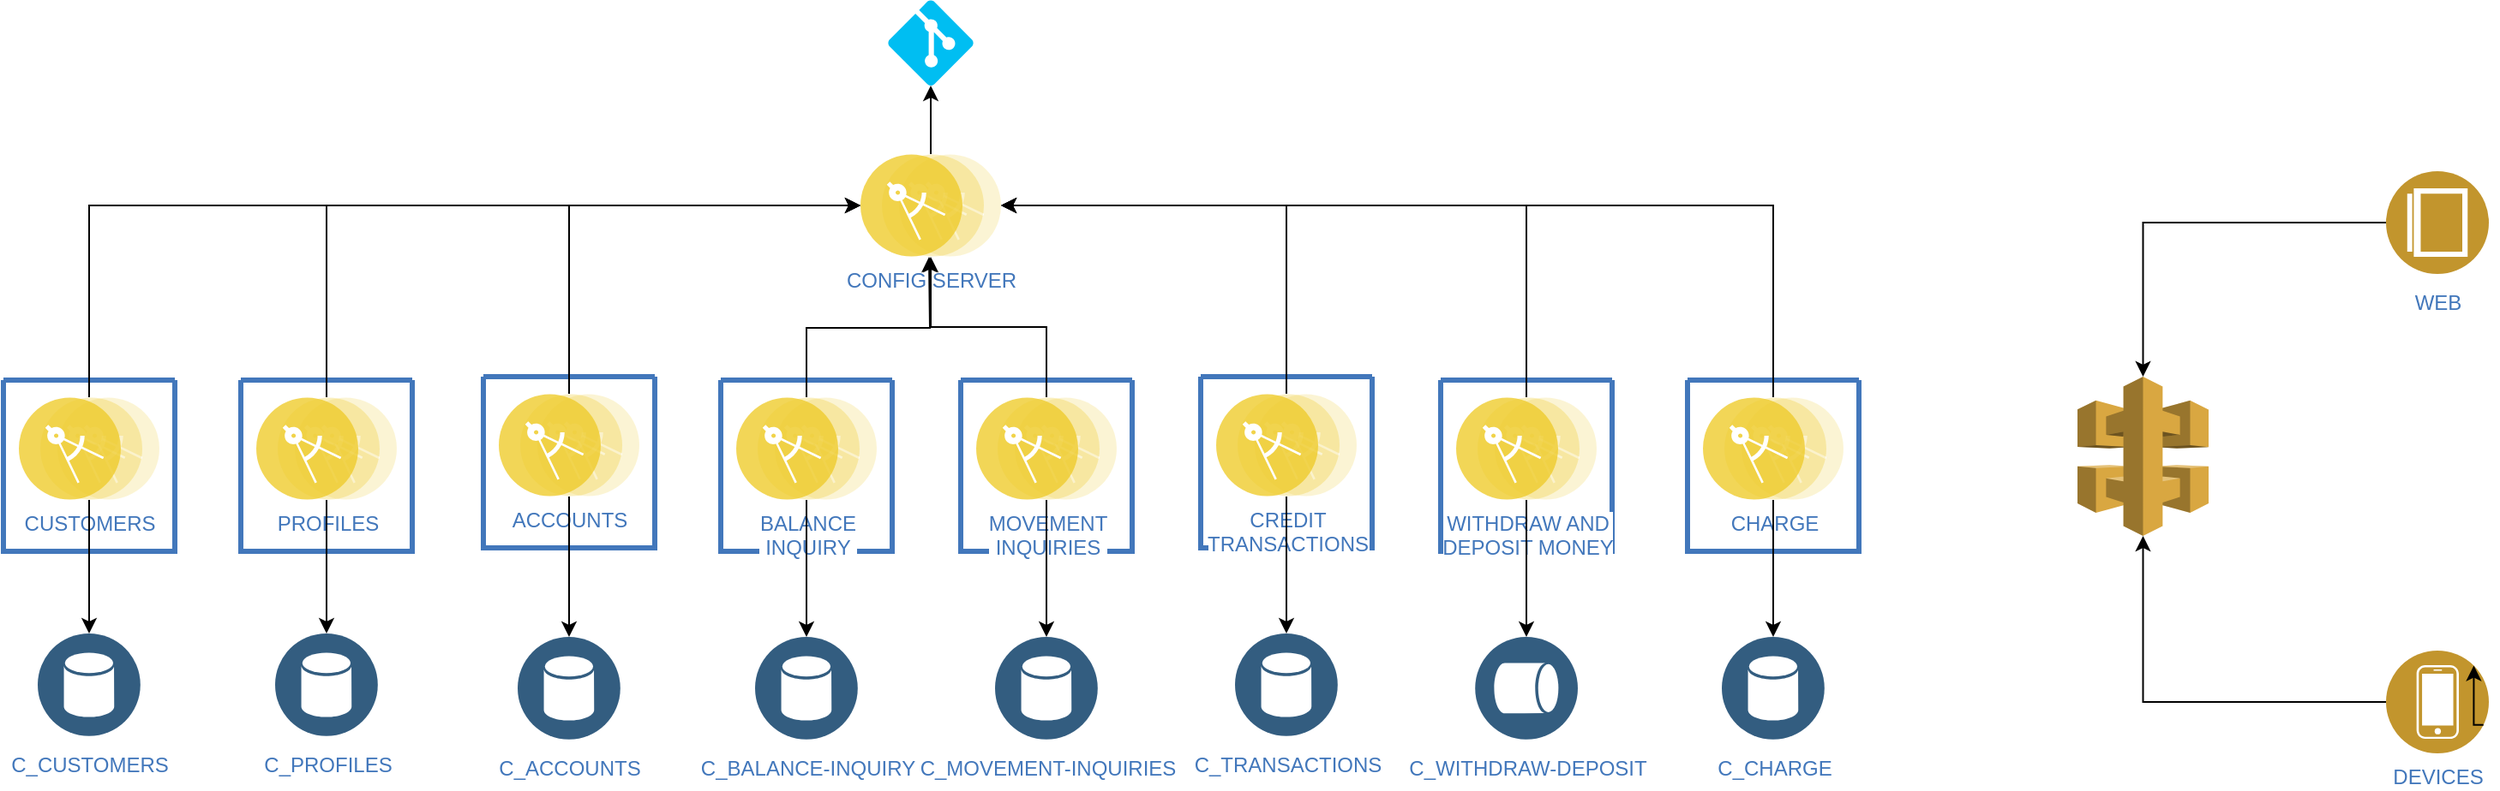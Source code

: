 <mxfile version="16.5.6" type="github">
  <diagram id="Ibir1PBFGr4VTLwPfgsz" name="Page-1">
    <mxGraphModel dx="2170" dy="1230" grid="1" gridSize="10" guides="1" tooltips="1" connect="1" arrows="1" fold="1" page="1" pageScale="1" pageWidth="827" pageHeight="1169" math="0" shadow="0">
      <root>
        <mxCell id="0" />
        <mxCell id="1" parent="0" />
        <mxCell id="YFodK5tRQj8HDyV5Xvsf-118" value="" style="swimlane;shadow=0;strokeColor=#4277BB;fillColor=#ffffff;fontColor=#4277BB;align=right;startSize=0;collapsible=0;strokeWidth=3;" vertex="1" parent="1">
          <mxGeometry x="70" y="302" width="100" height="100" as="geometry" />
        </mxCell>
        <mxCell id="YFodK5tRQj8HDyV5Xvsf-119" value="CUSTOMERS" style="aspect=fixed;perimeter=ellipsePerimeter;html=1;align=center;shadow=0;dashed=0;image;image=img/lib/ibm/applications/microservice.svg;labelBackgroundColor=#ffffff;strokeColor=#666666;strokeWidth=3;fillColor=#C2952D;gradientColor=none;fontSize=12;fontColor=#4277BB;" vertex="1" parent="YFodK5tRQj8HDyV5Xvsf-118">
          <mxGeometry x="9" y="10" width="82" height="60" as="geometry" />
        </mxCell>
        <mxCell id="YFodK5tRQj8HDyV5Xvsf-120" value="" style="swimlane;shadow=0;strokeColor=#4277BB;fillColor=#ffffff;fontColor=#4277BB;align=right;startSize=0;collapsible=0;strokeWidth=3;" vertex="1" parent="1">
          <mxGeometry x="208.5" y="302" width="100" height="100" as="geometry" />
        </mxCell>
        <mxCell id="YFodK5tRQj8HDyV5Xvsf-121" value="PROFILES" style="aspect=fixed;perimeter=ellipsePerimeter;html=1;align=center;shadow=0;dashed=0;image;image=img/lib/ibm/applications/microservice.svg;labelBackgroundColor=#ffffff;strokeColor=#666666;strokeWidth=3;fillColor=#C2952D;gradientColor=none;fontSize=12;fontColor=#4277BB;" vertex="1" parent="YFodK5tRQj8HDyV5Xvsf-120">
          <mxGeometry x="9" y="10" width="82" height="60" as="geometry" />
        </mxCell>
        <mxCell id="YFodK5tRQj8HDyV5Xvsf-122" value="" style="swimlane;shadow=0;strokeColor=#4277BB;fillColor=#ffffff;fontColor=#4277BB;align=right;startSize=0;collapsible=0;strokeWidth=3;" vertex="1" parent="1">
          <mxGeometry x="1052.5" y="302" width="100" height="100" as="geometry" />
        </mxCell>
        <mxCell id="YFodK5tRQj8HDyV5Xvsf-123" value="CHARGE" style="aspect=fixed;perimeter=ellipsePerimeter;html=1;align=center;shadow=0;dashed=0;image;image=img/lib/ibm/applications/microservice.svg;labelBackgroundColor=#ffffff;strokeColor=#666666;strokeWidth=3;fillColor=#C2952D;gradientColor=none;fontSize=12;fontColor=#4277BB;" vertex="1" parent="YFodK5tRQj8HDyV5Xvsf-122">
          <mxGeometry x="9" y="10" width="82" height="60" as="geometry" />
        </mxCell>
        <mxCell id="YFodK5tRQj8HDyV5Xvsf-152" style="edgeStyle=orthogonalEdgeStyle;rounded=0;orthogonalLoop=1;jettySize=auto;html=1;entryX=0.5;entryY=1;entryDx=0;entryDy=0;entryPerimeter=0;" edge="1" parent="1" source="YFodK5tRQj8HDyV5Xvsf-124" target="YFodK5tRQj8HDyV5Xvsf-151">
          <mxGeometry relative="1" as="geometry" />
        </mxCell>
        <mxCell id="YFodK5tRQj8HDyV5Xvsf-124" value="CONFIG SERVER" style="aspect=fixed;perimeter=ellipsePerimeter;html=1;align=center;shadow=0;dashed=0;image;image=img/lib/ibm/applications/microservice.svg;labelBackgroundColor=#ffffff;strokeColor=#666666;strokeWidth=3;fillColor=#C2952D;gradientColor=none;fontSize=12;fontColor=#4277BB;" vertex="1" parent="1">
          <mxGeometry x="570" y="170" width="82" height="60" as="geometry" />
        </mxCell>
        <mxCell id="YFodK5tRQj8HDyV5Xvsf-126" value="" style="swimlane;shadow=0;strokeColor=#4277BB;fillColor=#ffffff;fontColor=#4277BB;align=right;startSize=0;collapsible=0;strokeWidth=3;" vertex="1" parent="1">
          <mxGeometry x="488.5" y="302" width="100" height="100" as="geometry" />
        </mxCell>
        <mxCell id="YFodK5tRQj8HDyV5Xvsf-127" value="BALANCE&lt;br&gt;INQUIRY" style="aspect=fixed;perimeter=ellipsePerimeter;html=1;align=center;shadow=0;dashed=0;image;image=img/lib/ibm/applications/microservice.svg;labelBackgroundColor=#ffffff;strokeColor=#666666;strokeWidth=3;fillColor=#C2952D;gradientColor=none;fontSize=12;fontColor=#4277BB;" vertex="1" parent="YFodK5tRQj8HDyV5Xvsf-126">
          <mxGeometry x="9" y="10" width="82" height="60" as="geometry" />
        </mxCell>
        <mxCell id="YFodK5tRQj8HDyV5Xvsf-128" value="" style="swimlane;shadow=0;strokeColor=#4277BB;fillColor=#ffffff;fontColor=#4277BB;align=right;startSize=0;collapsible=0;strokeWidth=3;" vertex="1" parent="1">
          <mxGeometry x="908.5" y="302" width="100" height="100" as="geometry" />
        </mxCell>
        <mxCell id="YFodK5tRQj8HDyV5Xvsf-129" value="WITHDRAW AND&lt;br&gt;DEPOSIT MONEY" style="aspect=fixed;perimeter=ellipsePerimeter;html=1;align=center;shadow=0;dashed=0;image;image=img/lib/ibm/applications/microservice.svg;labelBackgroundColor=#ffffff;strokeColor=#666666;strokeWidth=3;fillColor=#C2952D;gradientColor=none;fontSize=12;fontColor=#4277BB;" vertex="1" parent="YFodK5tRQj8HDyV5Xvsf-128">
          <mxGeometry x="9" y="10" width="82" height="60" as="geometry" />
        </mxCell>
        <mxCell id="YFodK5tRQj8HDyV5Xvsf-132" style="edgeStyle=orthogonalEdgeStyle;rounded=0;orthogonalLoop=1;jettySize=auto;html=1;exitX=0.5;exitY=0;exitDx=0;exitDy=0;entryX=1;entryY=0.5;entryDx=0;entryDy=0;" edge="1" parent="1" source="YFodK5tRQj8HDyV5Xvsf-129" target="YFodK5tRQj8HDyV5Xvsf-124">
          <mxGeometry relative="1" as="geometry" />
        </mxCell>
        <mxCell id="YFodK5tRQj8HDyV5Xvsf-133" style="edgeStyle=orthogonalEdgeStyle;rounded=0;orthogonalLoop=1;jettySize=auto;html=1;exitX=0.5;exitY=0;exitDx=0;exitDy=0;entryX=1;entryY=0.5;entryDx=0;entryDy=0;" edge="1" parent="1" source="YFodK5tRQj8HDyV5Xvsf-123" target="YFodK5tRQj8HDyV5Xvsf-124">
          <mxGeometry relative="1" as="geometry" />
        </mxCell>
        <mxCell id="YFodK5tRQj8HDyV5Xvsf-134" value="" style="swimlane;shadow=0;strokeColor=#4277BB;fillColor=#ffffff;fontColor=#4277BB;align=right;startSize=0;collapsible=0;strokeWidth=3;" vertex="1" parent="1">
          <mxGeometry x="628.5" y="302" width="100" height="100" as="geometry" />
        </mxCell>
        <mxCell id="YFodK5tRQj8HDyV5Xvsf-135" value="MOVEMENT&lt;br&gt;INQUIRIES" style="aspect=fixed;perimeter=ellipsePerimeter;html=1;align=center;shadow=0;dashed=0;image;image=img/lib/ibm/applications/microservice.svg;labelBackgroundColor=#ffffff;strokeColor=#666666;strokeWidth=3;fillColor=#C2952D;gradientColor=none;fontSize=12;fontColor=#4277BB;" vertex="1" parent="YFodK5tRQj8HDyV5Xvsf-134">
          <mxGeometry x="9" y="10" width="82" height="60" as="geometry" />
        </mxCell>
        <mxCell id="YFodK5tRQj8HDyV5Xvsf-136" value="" style="swimlane;shadow=0;strokeColor=#4277BB;fillColor=#ffffff;fontColor=#4277BB;align=right;startSize=0;collapsible=0;strokeWidth=3;" vertex="1" parent="1">
          <mxGeometry x="768.5" y="300" width="100" height="100" as="geometry" />
        </mxCell>
        <mxCell id="YFodK5tRQj8HDyV5Xvsf-137" value="CREDIT&lt;br&gt;TRANSACTIONS" style="aspect=fixed;perimeter=ellipsePerimeter;html=1;align=center;shadow=0;dashed=0;image;image=img/lib/ibm/applications/microservice.svg;labelBackgroundColor=#ffffff;strokeColor=#666666;strokeWidth=3;fillColor=#C2952D;gradientColor=none;fontSize=12;fontColor=#4277BB;" vertex="1" parent="YFodK5tRQj8HDyV5Xvsf-136">
          <mxGeometry x="9" y="10" width="82" height="60" as="geometry" />
        </mxCell>
        <mxCell id="YFodK5tRQj8HDyV5Xvsf-139" style="edgeStyle=orthogonalEdgeStyle;rounded=0;orthogonalLoop=1;jettySize=auto;html=1;exitX=0.5;exitY=0;exitDx=0;exitDy=0;entryX=1;entryY=0.5;entryDx=0;entryDy=0;" edge="1" parent="1" source="YFodK5tRQj8HDyV5Xvsf-137" target="YFodK5tRQj8HDyV5Xvsf-124">
          <mxGeometry relative="1" as="geometry" />
        </mxCell>
        <mxCell id="YFodK5tRQj8HDyV5Xvsf-140" value="" style="swimlane;shadow=0;strokeColor=#4277BB;fillColor=#ffffff;fontColor=#4277BB;align=right;startSize=0;collapsible=0;strokeWidth=3;" vertex="1" parent="1">
          <mxGeometry x="350" y="300" width="100" height="100" as="geometry" />
        </mxCell>
        <mxCell id="YFodK5tRQj8HDyV5Xvsf-141" value="ACCOUNTS" style="aspect=fixed;perimeter=ellipsePerimeter;html=1;align=center;shadow=0;dashed=0;image;image=img/lib/ibm/applications/microservice.svg;labelBackgroundColor=#ffffff;strokeColor=#666666;strokeWidth=3;fillColor=#C2952D;gradientColor=none;fontSize=12;fontColor=#4277BB;" vertex="1" parent="YFodK5tRQj8HDyV5Xvsf-140">
          <mxGeometry x="9" y="10" width="82" height="60" as="geometry" />
        </mxCell>
        <mxCell id="YFodK5tRQj8HDyV5Xvsf-145" style="edgeStyle=orthogonalEdgeStyle;rounded=0;orthogonalLoop=1;jettySize=auto;html=1;" edge="1" parent="1" source="YFodK5tRQj8HDyV5Xvsf-135" target="YFodK5tRQj8HDyV5Xvsf-124">
          <mxGeometry relative="1" as="geometry" />
        </mxCell>
        <mxCell id="YFodK5tRQj8HDyV5Xvsf-146" style="edgeStyle=orthogonalEdgeStyle;rounded=0;orthogonalLoop=1;jettySize=auto;html=1;exitX=0.5;exitY=0;exitDx=0;exitDy=0;" edge="1" parent="1" source="YFodK5tRQj8HDyV5Xvsf-127">
          <mxGeometry relative="1" as="geometry">
            <mxPoint x="610" y="230" as="targetPoint" />
          </mxGeometry>
        </mxCell>
        <mxCell id="YFodK5tRQj8HDyV5Xvsf-147" style="edgeStyle=orthogonalEdgeStyle;rounded=0;orthogonalLoop=1;jettySize=auto;html=1;exitX=0.5;exitY=0;exitDx=0;exitDy=0;entryX=0;entryY=0.5;entryDx=0;entryDy=0;" edge="1" parent="1" source="YFodK5tRQj8HDyV5Xvsf-141" target="YFodK5tRQj8HDyV5Xvsf-124">
          <mxGeometry relative="1" as="geometry" />
        </mxCell>
        <mxCell id="YFodK5tRQj8HDyV5Xvsf-149" style="edgeStyle=orthogonalEdgeStyle;rounded=0;orthogonalLoop=1;jettySize=auto;html=1;entryX=0;entryY=0.5;entryDx=0;entryDy=0;exitX=0.5;exitY=0;exitDx=0;exitDy=0;" edge="1" parent="1" source="YFodK5tRQj8HDyV5Xvsf-119" target="YFodK5tRQj8HDyV5Xvsf-124">
          <mxGeometry relative="1" as="geometry" />
        </mxCell>
        <mxCell id="YFodK5tRQj8HDyV5Xvsf-150" style="edgeStyle=orthogonalEdgeStyle;rounded=0;orthogonalLoop=1;jettySize=auto;html=1;exitX=0.5;exitY=0;exitDx=0;exitDy=0;entryX=0;entryY=0.5;entryDx=0;entryDy=0;" edge="1" parent="1" source="YFodK5tRQj8HDyV5Xvsf-121" target="YFodK5tRQj8HDyV5Xvsf-124">
          <mxGeometry relative="1" as="geometry" />
        </mxCell>
        <mxCell id="YFodK5tRQj8HDyV5Xvsf-151" value="" style="verticalLabelPosition=bottom;html=1;verticalAlign=top;align=center;strokeColor=none;fillColor=#00BEF2;shape=mxgraph.azure.git_repository;" vertex="1" parent="1">
          <mxGeometry x="586" y="80" width="50" height="50" as="geometry" />
        </mxCell>
        <mxCell id="YFodK5tRQj8HDyV5Xvsf-153" value="C_CUSTOMERS" style="aspect=fixed;perimeter=ellipsePerimeter;html=1;align=center;shadow=0;dashed=0;fontColor=#4277BB;labelBackgroundColor=#ffffff;fontSize=12;spacingTop=3;image;image=img/lib/ibm/data/data_services.svg;" vertex="1" parent="1">
          <mxGeometry x="90" y="450" width="60" height="60" as="geometry" />
        </mxCell>
        <mxCell id="YFodK5tRQj8HDyV5Xvsf-154" value="C_PROFILES" style="aspect=fixed;perimeter=ellipsePerimeter;html=1;align=center;shadow=0;dashed=0;fontColor=#4277BB;labelBackgroundColor=#ffffff;fontSize=12;spacingTop=3;image;image=img/lib/ibm/data/data_services.svg;" vertex="1" parent="1">
          <mxGeometry x="228.5" y="450" width="60" height="60" as="geometry" />
        </mxCell>
        <mxCell id="YFodK5tRQj8HDyV5Xvsf-155" value="C_CHARGE" style="aspect=fixed;perimeter=ellipsePerimeter;html=1;align=center;shadow=0;dashed=0;fontColor=#4277BB;labelBackgroundColor=#ffffff;fontSize=12;spacingTop=3;image;image=img/lib/ibm/data/data_services.svg;" vertex="1" parent="1">
          <mxGeometry x="1072.5" y="452" width="60" height="60" as="geometry" />
        </mxCell>
        <mxCell id="YFodK5tRQj8HDyV5Xvsf-156" value="C_BALANCE-INQUIRY" style="aspect=fixed;perimeter=ellipsePerimeter;html=1;align=center;shadow=0;dashed=0;fontColor=#4277BB;labelBackgroundColor=#ffffff;fontSize=12;spacingTop=3;image;image=img/lib/ibm/data/data_services.svg;" vertex="1" parent="1">
          <mxGeometry x="508.5" y="452" width="60" height="60" as="geometry" />
        </mxCell>
        <mxCell id="YFodK5tRQj8HDyV5Xvsf-157" value="C_WITHDRAW-DEPOSIT" style="aspect=fixed;perimeter=ellipsePerimeter;html=1;align=center;shadow=0;dashed=0;fontColor=#4277BB;labelBackgroundColor=#ffffff;fontSize=12;spacingTop=3;image;image=img/lib/ibm/data/data_services.svg;direction=south;" vertex="1" parent="1">
          <mxGeometry x="928.5" y="452" width="60" height="60" as="geometry" />
        </mxCell>
        <mxCell id="YFodK5tRQj8HDyV5Xvsf-158" value="C_MOVEMENT-INQUIRIES" style="aspect=fixed;perimeter=ellipsePerimeter;html=1;align=center;shadow=0;dashed=0;fontColor=#4277BB;labelBackgroundColor=#ffffff;fontSize=12;spacingTop=3;image;image=img/lib/ibm/data/data_services.svg;" vertex="1" parent="1">
          <mxGeometry x="648.5" y="452" width="60" height="60" as="geometry" />
        </mxCell>
        <mxCell id="YFodK5tRQj8HDyV5Xvsf-159" value="C_TRANSACTIONS" style="aspect=fixed;perimeter=ellipsePerimeter;html=1;align=center;shadow=0;dashed=0;fontColor=#4277BB;labelBackgroundColor=#ffffff;fontSize=12;spacingTop=3;image;image=img/lib/ibm/data/data_services.svg;" vertex="1" parent="1">
          <mxGeometry x="788.5" y="450" width="60" height="60" as="geometry" />
        </mxCell>
        <mxCell id="YFodK5tRQj8HDyV5Xvsf-160" value="C_ACCOUNTS" style="aspect=fixed;perimeter=ellipsePerimeter;html=1;align=center;shadow=0;dashed=0;fontColor=#4277BB;labelBackgroundColor=#ffffff;fontSize=12;spacingTop=3;image;image=img/lib/ibm/data/data_services.svg;" vertex="1" parent="1">
          <mxGeometry x="370" y="452" width="60" height="60" as="geometry" />
        </mxCell>
        <mxCell id="YFodK5tRQj8HDyV5Xvsf-161" style="edgeStyle=orthogonalEdgeStyle;rounded=0;orthogonalLoop=1;jettySize=auto;html=1;" edge="1" parent="1" source="YFodK5tRQj8HDyV5Xvsf-141" target="YFodK5tRQj8HDyV5Xvsf-160">
          <mxGeometry relative="1" as="geometry" />
        </mxCell>
        <mxCell id="YFodK5tRQj8HDyV5Xvsf-162" style="edgeStyle=orthogonalEdgeStyle;rounded=0;orthogonalLoop=1;jettySize=auto;html=1;exitX=0.5;exitY=1;exitDx=0;exitDy=0;" edge="1" parent="1" source="YFodK5tRQj8HDyV5Xvsf-119" target="YFodK5tRQj8HDyV5Xvsf-153">
          <mxGeometry relative="1" as="geometry" />
        </mxCell>
        <mxCell id="YFodK5tRQj8HDyV5Xvsf-163" style="edgeStyle=orthogonalEdgeStyle;rounded=0;orthogonalLoop=1;jettySize=auto;html=1;exitX=0.5;exitY=1;exitDx=0;exitDy=0;" edge="1" parent="1" source="YFodK5tRQj8HDyV5Xvsf-121" target="YFodK5tRQj8HDyV5Xvsf-154">
          <mxGeometry relative="1" as="geometry" />
        </mxCell>
        <mxCell id="YFodK5tRQj8HDyV5Xvsf-164" style="edgeStyle=orthogonalEdgeStyle;rounded=0;orthogonalLoop=1;jettySize=auto;html=1;exitX=0.5;exitY=1;exitDx=0;exitDy=0;" edge="1" parent="1" source="YFodK5tRQj8HDyV5Xvsf-127" target="YFodK5tRQj8HDyV5Xvsf-156">
          <mxGeometry relative="1" as="geometry" />
        </mxCell>
        <mxCell id="YFodK5tRQj8HDyV5Xvsf-165" style="edgeStyle=orthogonalEdgeStyle;rounded=0;orthogonalLoop=1;jettySize=auto;html=1;exitX=0.5;exitY=1;exitDx=0;exitDy=0;" edge="1" parent="1" source="YFodK5tRQj8HDyV5Xvsf-135" target="YFodK5tRQj8HDyV5Xvsf-158">
          <mxGeometry relative="1" as="geometry" />
        </mxCell>
        <mxCell id="YFodK5tRQj8HDyV5Xvsf-166" style="edgeStyle=orthogonalEdgeStyle;rounded=0;orthogonalLoop=1;jettySize=auto;html=1;exitX=0.5;exitY=1;exitDx=0;exitDy=0;" edge="1" parent="1" source="YFodK5tRQj8HDyV5Xvsf-137" target="YFodK5tRQj8HDyV5Xvsf-159">
          <mxGeometry relative="1" as="geometry" />
        </mxCell>
        <mxCell id="YFodK5tRQj8HDyV5Xvsf-167" style="edgeStyle=orthogonalEdgeStyle;rounded=0;orthogonalLoop=1;jettySize=auto;html=1;exitX=0.5;exitY=1;exitDx=0;exitDy=0;" edge="1" parent="1" source="YFodK5tRQj8HDyV5Xvsf-129" target="YFodK5tRQj8HDyV5Xvsf-157">
          <mxGeometry relative="1" as="geometry" />
        </mxCell>
        <mxCell id="YFodK5tRQj8HDyV5Xvsf-168" style="edgeStyle=orthogonalEdgeStyle;rounded=0;orthogonalLoop=1;jettySize=auto;html=1;exitX=0.5;exitY=1;exitDx=0;exitDy=0;" edge="1" parent="1" source="YFodK5tRQj8HDyV5Xvsf-123" target="YFodK5tRQj8HDyV5Xvsf-155">
          <mxGeometry relative="1" as="geometry" />
        </mxCell>
        <mxCell id="YFodK5tRQj8HDyV5Xvsf-169" value="" style="outlineConnect=0;dashed=0;verticalLabelPosition=bottom;verticalAlign=top;align=center;html=1;shape=mxgraph.aws3.api_gateway;fillColor=#D9A741;gradientColor=none;" vertex="1" parent="1">
          <mxGeometry x="1280" y="300" width="76.5" height="93" as="geometry" />
        </mxCell>
        <mxCell id="YFodK5tRQj8HDyV5Xvsf-172" style="edgeStyle=orthogonalEdgeStyle;rounded=0;orthogonalLoop=1;jettySize=auto;html=1;" edge="1" parent="1" source="YFodK5tRQj8HDyV5Xvsf-170" target="YFodK5tRQj8HDyV5Xvsf-169">
          <mxGeometry relative="1" as="geometry" />
        </mxCell>
        <mxCell id="YFodK5tRQj8HDyV5Xvsf-170" value="DEVICES" style="aspect=fixed;perimeter=ellipsePerimeter;html=1;align=center;shadow=0;dashed=0;image;image=img/lib/ibm/users/device.svg;labelBackgroundColor=#ffffff;strokeColor=#666666;strokeWidth=3;fillColor=#C2952D;gradientColor=none;fontSize=12;fontColor=#4277BB;" vertex="1" parent="1">
          <mxGeometry x="1460" y="460" width="60" height="60" as="geometry" />
        </mxCell>
        <mxCell id="YFodK5tRQj8HDyV5Xvsf-173" style="edgeStyle=orthogonalEdgeStyle;rounded=0;orthogonalLoop=1;jettySize=auto;html=1;" edge="1" parent="1" source="YFodK5tRQj8HDyV5Xvsf-171" target="YFodK5tRQj8HDyV5Xvsf-169">
          <mxGeometry relative="1" as="geometry" />
        </mxCell>
        <mxCell id="YFodK5tRQj8HDyV5Xvsf-171" value="WEB" style="aspect=fixed;perimeter=ellipsePerimeter;html=1;align=center;shadow=0;dashed=0;fontColor=#4277BB;labelBackgroundColor=#ffffff;fontSize=12;spacingTop=3;image;image=img/lib/ibm/users/browser.svg;direction=south;" vertex="1" parent="1">
          <mxGeometry x="1460" y="180" width="60" height="60" as="geometry" />
        </mxCell>
        <mxCell id="YFodK5tRQj8HDyV5Xvsf-174" style="edgeStyle=orthogonalEdgeStyle;rounded=0;orthogonalLoop=1;jettySize=auto;html=1;exitX=1;exitY=0.75;exitDx=0;exitDy=0;entryX=1;entryY=0;entryDx=0;entryDy=0;" edge="1" parent="1" source="YFodK5tRQj8HDyV5Xvsf-170" target="YFodK5tRQj8HDyV5Xvsf-170">
          <mxGeometry relative="1" as="geometry" />
        </mxCell>
      </root>
    </mxGraphModel>
  </diagram>
</mxfile>
